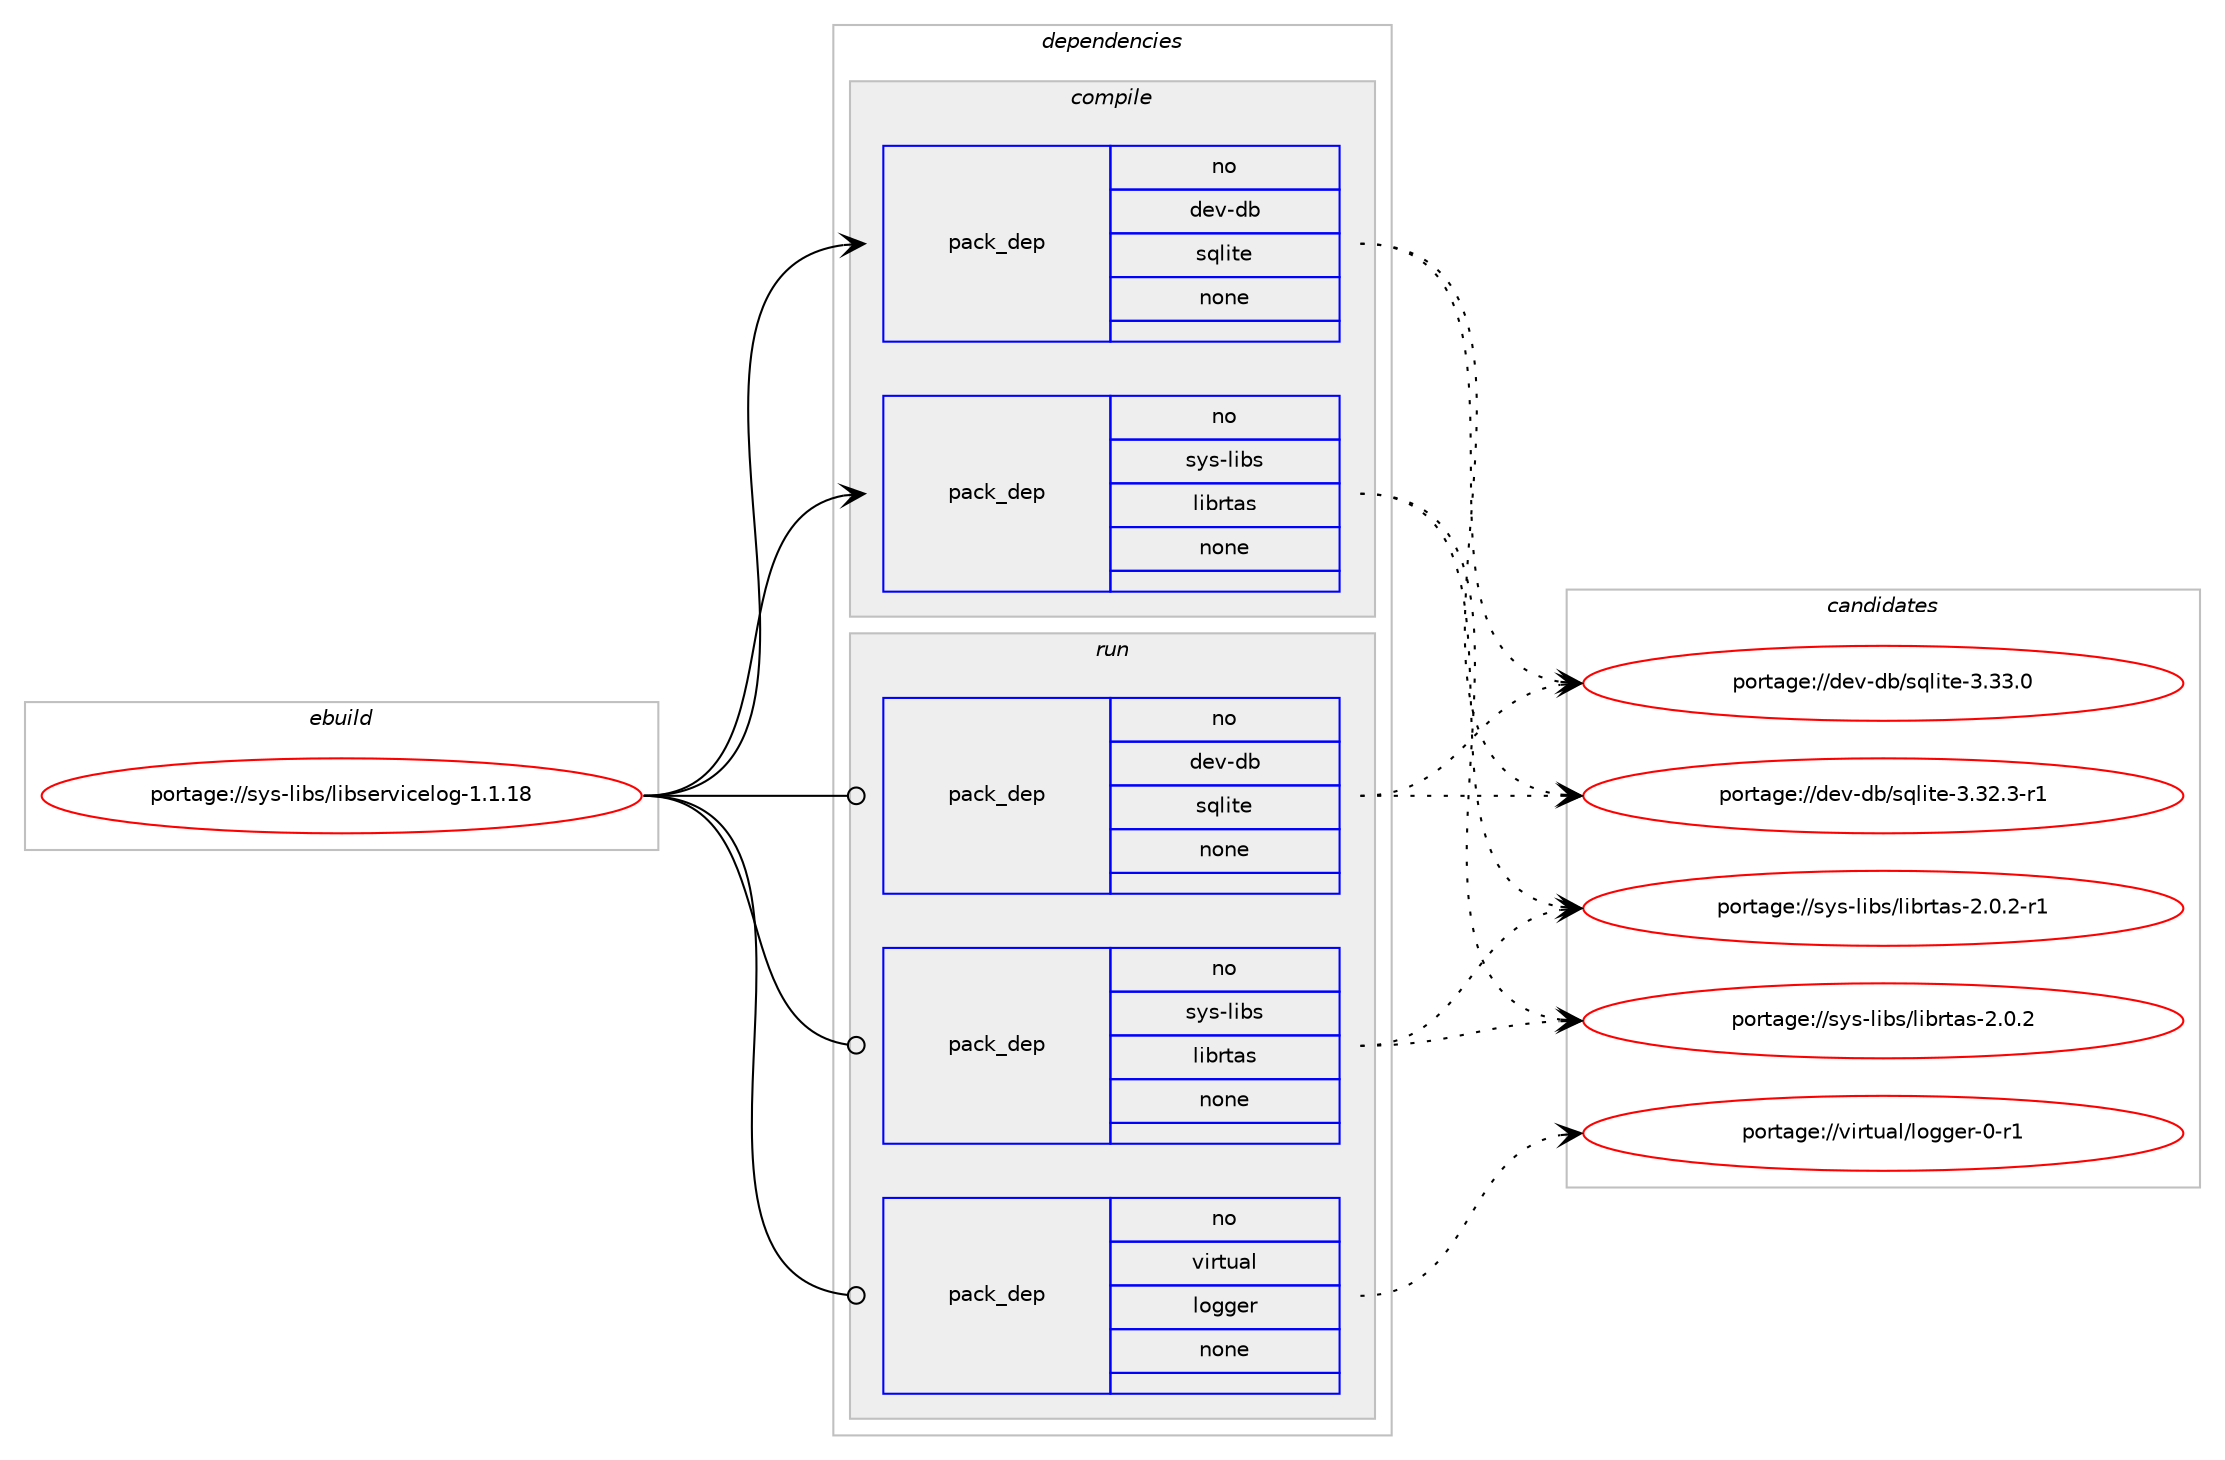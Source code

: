 digraph prolog {

# *************
# Graph options
# *************

newrank=true;
concentrate=true;
compound=true;
graph [rankdir=LR,fontname=Helvetica,fontsize=10,ranksep=1.5];#, ranksep=2.5, nodesep=0.2];
edge  [arrowhead=vee];
node  [fontname=Helvetica,fontsize=10];

# **********
# The ebuild
# **********

subgraph cluster_leftcol {
color=gray;
rank=same;
label=<<i>ebuild</i>>;
id [label="portage://sys-libs/libservicelog-1.1.18", color=red, width=4, href="../sys-libs/libservicelog-1.1.18.svg"];
}

# ****************
# The dependencies
# ****************

subgraph cluster_midcol {
color=gray;
label=<<i>dependencies</i>>;
subgraph cluster_compile {
fillcolor="#eeeeee";
style=filled;
label=<<i>compile</i>>;
subgraph pack1545 {
dependency1780 [label=<<TABLE BORDER="0" CELLBORDER="1" CELLSPACING="0" CELLPADDING="4" WIDTH="220"><TR><TD ROWSPAN="6" CELLPADDING="30">pack_dep</TD></TR><TR><TD WIDTH="110">no</TD></TR><TR><TD>dev-db</TD></TR><TR><TD>sqlite</TD></TR><TR><TD>none</TD></TR><TR><TD></TD></TR></TABLE>>, shape=none, color=blue];
}
id:e -> dependency1780:w [weight=20,style="solid",arrowhead="vee"];
subgraph pack1546 {
dependency1781 [label=<<TABLE BORDER="0" CELLBORDER="1" CELLSPACING="0" CELLPADDING="4" WIDTH="220"><TR><TD ROWSPAN="6" CELLPADDING="30">pack_dep</TD></TR><TR><TD WIDTH="110">no</TD></TR><TR><TD>sys-libs</TD></TR><TR><TD>librtas</TD></TR><TR><TD>none</TD></TR><TR><TD></TD></TR></TABLE>>, shape=none, color=blue];
}
id:e -> dependency1781:w [weight=20,style="solid",arrowhead="vee"];
}
subgraph cluster_compileandrun {
fillcolor="#eeeeee";
style=filled;
label=<<i>compile and run</i>>;
}
subgraph cluster_run {
fillcolor="#eeeeee";
style=filled;
label=<<i>run</i>>;
subgraph pack1547 {
dependency1782 [label=<<TABLE BORDER="0" CELLBORDER="1" CELLSPACING="0" CELLPADDING="4" WIDTH="220"><TR><TD ROWSPAN="6" CELLPADDING="30">pack_dep</TD></TR><TR><TD WIDTH="110">no</TD></TR><TR><TD>dev-db</TD></TR><TR><TD>sqlite</TD></TR><TR><TD>none</TD></TR><TR><TD></TD></TR></TABLE>>, shape=none, color=blue];
}
id:e -> dependency1782:w [weight=20,style="solid",arrowhead="odot"];
subgraph pack1548 {
dependency1783 [label=<<TABLE BORDER="0" CELLBORDER="1" CELLSPACING="0" CELLPADDING="4" WIDTH="220"><TR><TD ROWSPAN="6" CELLPADDING="30">pack_dep</TD></TR><TR><TD WIDTH="110">no</TD></TR><TR><TD>sys-libs</TD></TR><TR><TD>librtas</TD></TR><TR><TD>none</TD></TR><TR><TD></TD></TR></TABLE>>, shape=none, color=blue];
}
id:e -> dependency1783:w [weight=20,style="solid",arrowhead="odot"];
subgraph pack1549 {
dependency1784 [label=<<TABLE BORDER="0" CELLBORDER="1" CELLSPACING="0" CELLPADDING="4" WIDTH="220"><TR><TD ROWSPAN="6" CELLPADDING="30">pack_dep</TD></TR><TR><TD WIDTH="110">no</TD></TR><TR><TD>virtual</TD></TR><TR><TD>logger</TD></TR><TR><TD>none</TD></TR><TR><TD></TD></TR></TABLE>>, shape=none, color=blue];
}
id:e -> dependency1784:w [weight=20,style="solid",arrowhead="odot"];
}
}

# **************
# The candidates
# **************

subgraph cluster_choices {
rank=same;
color=gray;
label=<<i>candidates</i>>;

subgraph choice1545 {
color=black;
nodesep=1;
choice10010111845100984711511310810511610145514651514648 [label="portage://dev-db/sqlite-3.33.0", color=red, width=4,href="../dev-db/sqlite-3.33.0.svg"];
choice100101118451009847115113108105116101455146515046514511449 [label="portage://dev-db/sqlite-3.32.3-r1", color=red, width=4,href="../dev-db/sqlite-3.32.3-r1.svg"];
dependency1780:e -> choice10010111845100984711511310810511610145514651514648:w [style=dotted,weight="100"];
dependency1780:e -> choice100101118451009847115113108105116101455146515046514511449:w [style=dotted,weight="100"];
}
subgraph choice1546 {
color=black;
nodesep=1;
choice11512111545108105981154710810598114116971154550464846504511449 [label="portage://sys-libs/librtas-2.0.2-r1", color=red, width=4,href="../sys-libs/librtas-2.0.2-r1.svg"];
choice1151211154510810598115471081059811411697115455046484650 [label="portage://sys-libs/librtas-2.0.2", color=red, width=4,href="../sys-libs/librtas-2.0.2.svg"];
dependency1781:e -> choice11512111545108105981154710810598114116971154550464846504511449:w [style=dotted,weight="100"];
dependency1781:e -> choice1151211154510810598115471081059811411697115455046484650:w [style=dotted,weight="100"];
}
subgraph choice1547 {
color=black;
nodesep=1;
choice10010111845100984711511310810511610145514651514648 [label="portage://dev-db/sqlite-3.33.0", color=red, width=4,href="../dev-db/sqlite-3.33.0.svg"];
choice100101118451009847115113108105116101455146515046514511449 [label="portage://dev-db/sqlite-3.32.3-r1", color=red, width=4,href="../dev-db/sqlite-3.32.3-r1.svg"];
dependency1782:e -> choice10010111845100984711511310810511610145514651514648:w [style=dotted,weight="100"];
dependency1782:e -> choice100101118451009847115113108105116101455146515046514511449:w [style=dotted,weight="100"];
}
subgraph choice1548 {
color=black;
nodesep=1;
choice11512111545108105981154710810598114116971154550464846504511449 [label="portage://sys-libs/librtas-2.0.2-r1", color=red, width=4,href="../sys-libs/librtas-2.0.2-r1.svg"];
choice1151211154510810598115471081059811411697115455046484650 [label="portage://sys-libs/librtas-2.0.2", color=red, width=4,href="../sys-libs/librtas-2.0.2.svg"];
dependency1783:e -> choice11512111545108105981154710810598114116971154550464846504511449:w [style=dotted,weight="100"];
dependency1783:e -> choice1151211154510810598115471081059811411697115455046484650:w [style=dotted,weight="100"];
}
subgraph choice1549 {
color=black;
nodesep=1;
choice118105114116117971084710811110310310111445484511449 [label="portage://virtual/logger-0-r1", color=red, width=4,href="../virtual/logger-0-r1.svg"];
dependency1784:e -> choice118105114116117971084710811110310310111445484511449:w [style=dotted,weight="100"];
}
}

}

